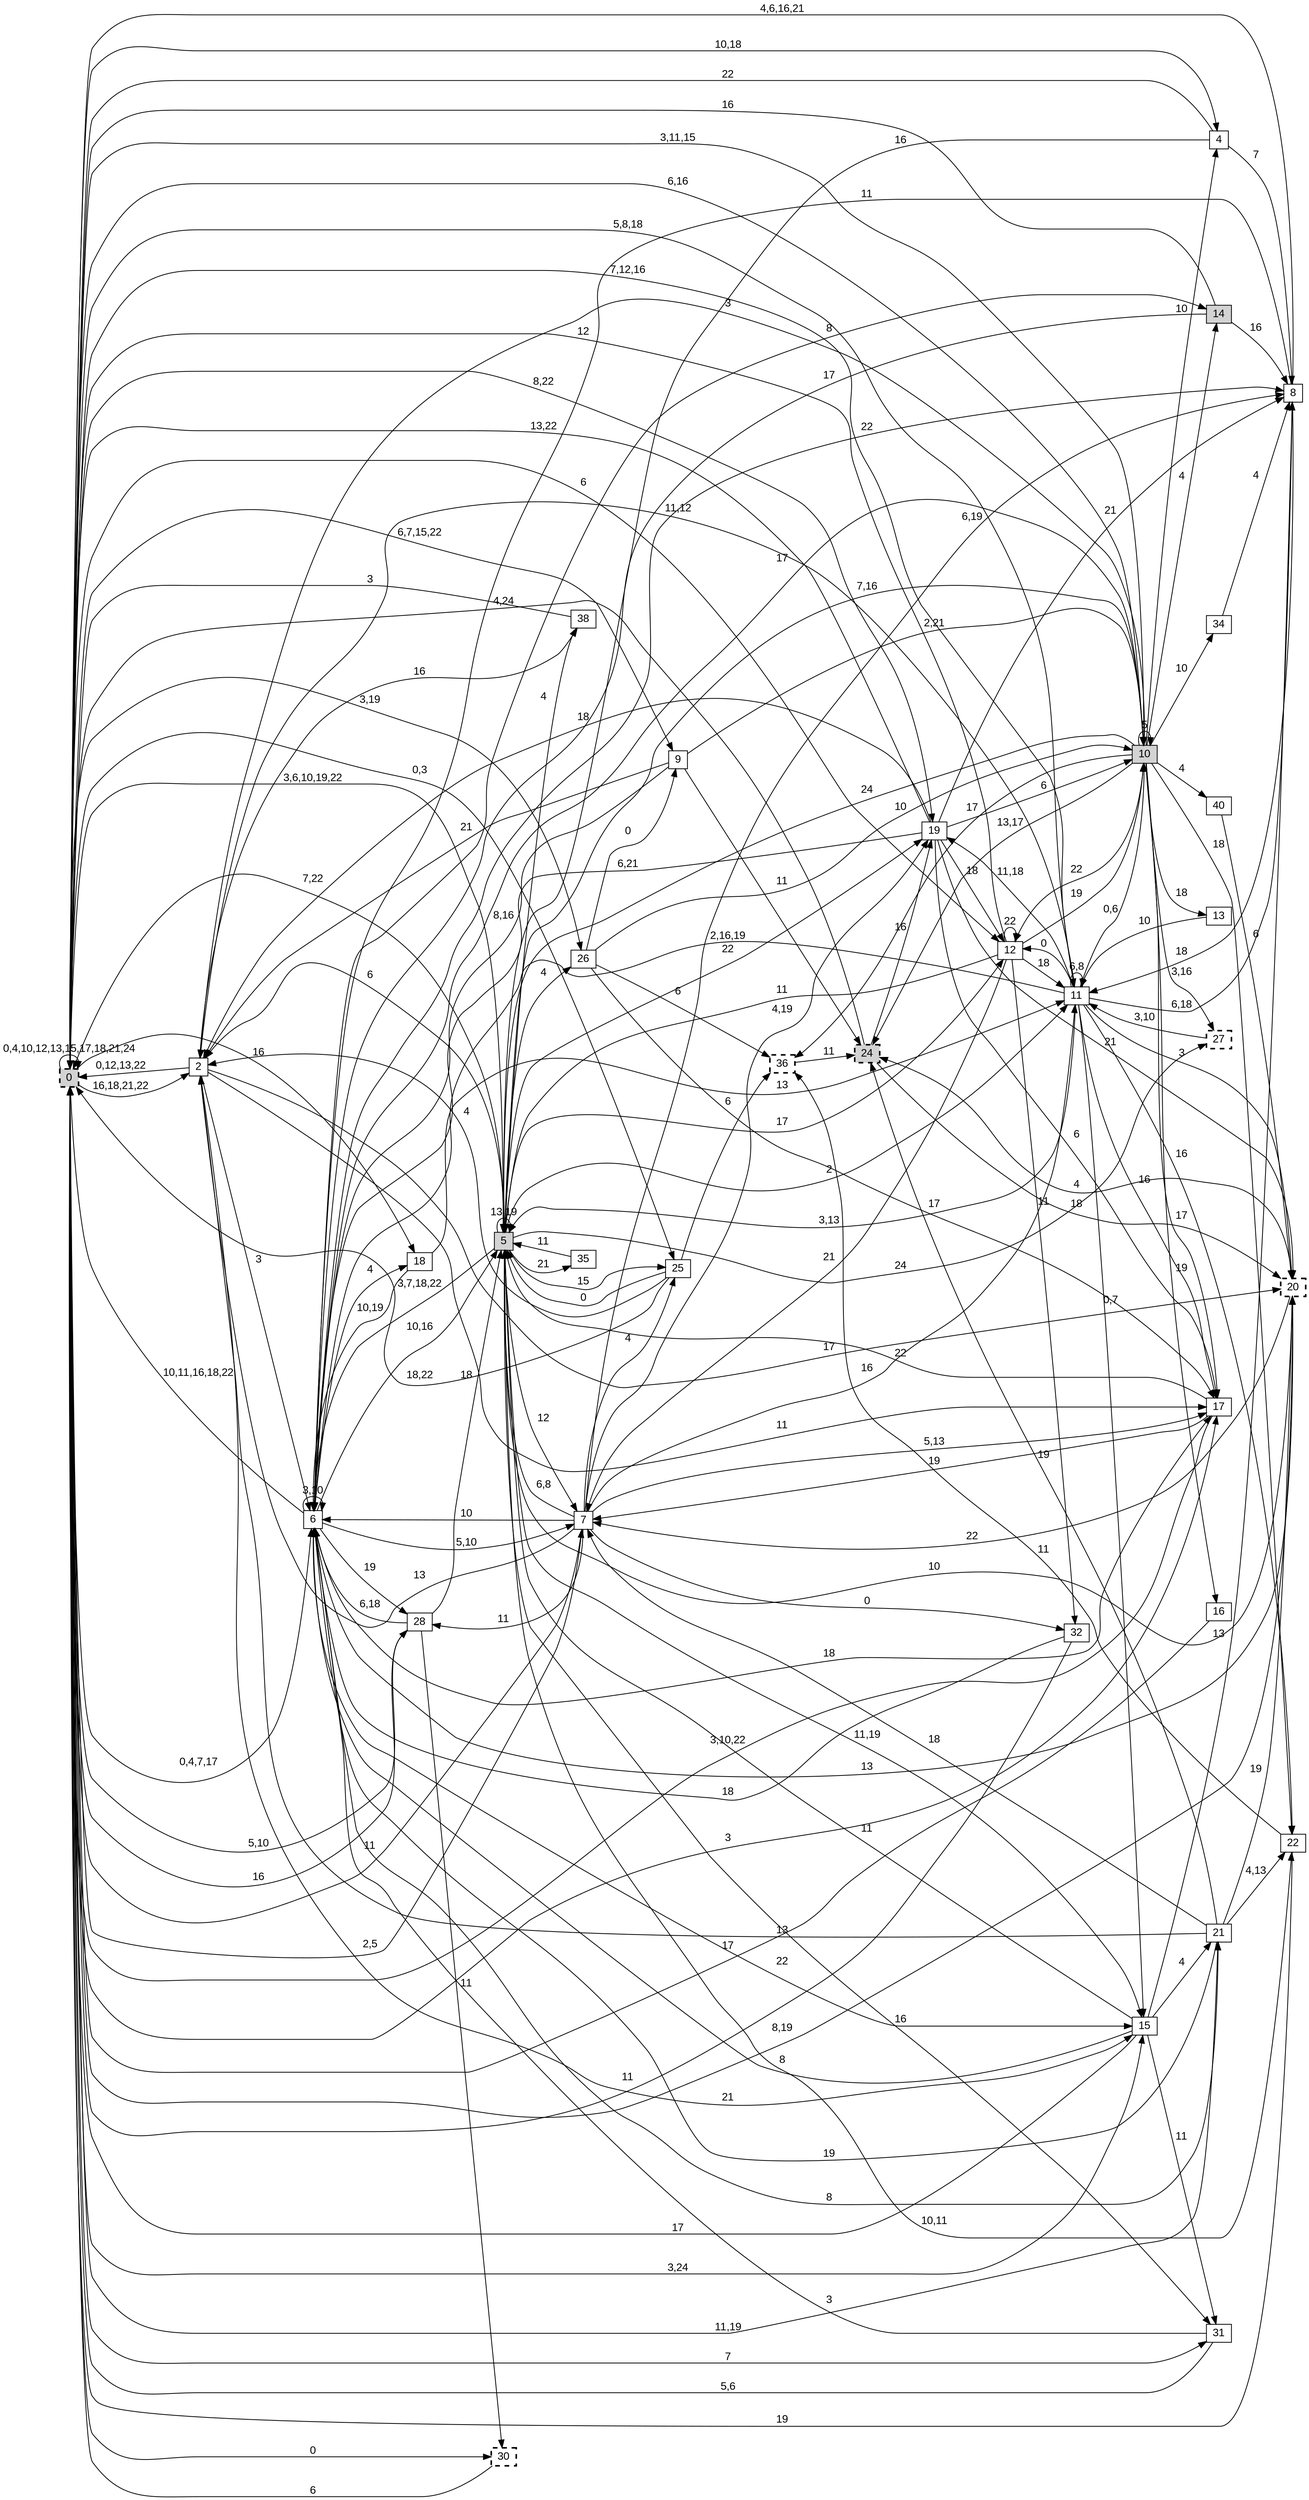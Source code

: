 digraph "NDFA" {
  rankdir=LR
  node [shape=box width=0.1 height=0.1 fontname=Arial]
  edge [fontname=Arial]
/* Estados */
 s0 [label="0" style="filled,bold,dashed"] /* I:1 F:1 D:0 */
 s2 [label="2" ] /* I:0 F:0 D:0 */
 s4 [label="4" ] /* I:0 F:0 D:0 */
 s5 [label="5" style="filled"] /* I:1 F:0 D:0 */
 s6 [label="6" ] /* I:0 F:0 D:0 */
 s7 [label="7" ] /* I:0 F:0 D:0 */
 s8 [label="8" ] /* I:0 F:0 D:0 */
 s9 [label="9" ] /* I:0 F:0 D:0 */
 s10 [label="10" style="filled"] /* I:1 F:0 D:0 */
 s11 [label="11" ] /* I:0 F:0 D:0 */
 s12 [label="12" ] /* I:0 F:0 D:0 */
 s13 [label="13" ] /* I:0 F:0 D:0 */
 s14 [label="14" style="filled"] /* I:1 F:0 D:0 */
 s15 [label="15" ] /* I:0 F:0 D:0 */
 s16 [label="16" ] /* I:0 F:0 D:0 */
 s17 [label="17" ] /* I:0 F:0 D:0 */
 s18 [label="18" ] /* I:0 F:0 D:0 */
 s19 [label="19" ] /* I:0 F:0 D:0 */
 s20 [label="20" style="bold,dashed"] /* I:0 F:1 D:0 */
 s21 [label="21" ] /* I:0 F:0 D:0 */
 s22 [label="22" ] /* I:0 F:0 D:0 */
 s24 [label="24" style="filled,bold,dashed"] /* I:1 F:1 D:0 */
 s25 [label="25" ] /* I:0 F:0 D:0 */
 s26 [label="26" ] /* I:0 F:0 D:0 */
 s27 [label="27" style="bold,dashed"] /* I:0 F:1 D:0 */
 s28 [label="28" ] /* I:0 F:0 D:0 */
 s30 [label="30" style="bold,dashed"] /* I:0 F:1 D:0 */
 s31 [label="31" ] /* I:0 F:0 D:0 */
 s32 [label="32" ] /* I:0 F:0 D:0 */
 s34 [label="34" ] /* I:0 F:0 D:0 */
 s35 [label="35" ] /* I:0 F:0 D:0 */
 s36 [label="36" style="bold,dashed"] /* I:0 F:1 D:0 */
 s38 [label="38" ] /* I:0 F:0 D:0 */
 s40 [label="40" ] /* I:0 F:0 D:0 */
/* Transiciones */
  s0 -> s0 [label="0,4,10,12,13,15,17,18,21,24"]
  s0 -> s2 [label="16,18,21,22"]
  s0 -> s4 [label="10,18"]
  s0 -> s5 [label="3,6,10,19,22"]
  s0 -> s6 [label="0,4,7,17"]
  s0 -> s7 [label="2,5"]
  s0 -> s9 [label="6,7,15,22"]
  s0 -> s10 [label="3,11,15"]
  s0 -> s11 [label="7,12,16"]
  s0 -> s12 [label="6"]
  s0 -> s15 [label="3,24"]
  s0 -> s17 [label="3"]
  s0 -> s18 [label="16"]
  s0 -> s19 [label="8,22"]
  s0 -> s21 [label="11,19"]
  s0 -> s25 [label="0,3"]
  s0 -> s26 [label="3,19"]
  s0 -> s28 [label="16"]
  s0 -> s30 [label="0"]
  s0 -> s31 [label="7"]
  s2 -> s0 [label="0,12,13,22"]
  s2 -> s6 [label="3"]
  s2 -> s15 [label="21"]
  s2 -> s17 [label="11"]
  s2 -> s20 [label="17"]
  s2 -> s38 [label="16"]
  s4 -> s0 [label="22"]
  s4 -> s5 [label="16"]
  s4 -> s8 [label="7"]
  s5 -> s0 [label="7,22"]
  s5 -> s2 [label="6"]
  s5 -> s5 [label="13,19"]
  s5 -> s6 [label="3,7,18,22"]
  s5 -> s7 [label="12"]
  s5 -> s10 [label="7,16"]
  s5 -> s11 [label="2"]
  s5 -> s12 [label="17"]
  s5 -> s15 [label="11,19"]
  s5 -> s19 [label="22"]
  s5 -> s20 [label="10"]
  s5 -> s22 [label="10,11"]
  s5 -> s25 [label="15"]
  s5 -> s26 [label="4"]
  s5 -> s27 [label="24"]
  s5 -> s31 [label="16"]
  s5 -> s35 [label="21"]
  s5 -> s38 [label="4"]
  s6 -> s0 [label="10,11,16,18,22"]
  s6 -> s5 [label="10,16"]
  s6 -> s6 [label="3,10"]
  s6 -> s7 [label="5,10"]
  s6 -> s8 [label="22"]
  s6 -> s10 [label="17"]
  s6 -> s14 [label="8"]
  s6 -> s15 [label="22"]
  s6 -> s17 [label="18"]
  s6 -> s18 [label="4"]
  s6 -> s20 [label="13"]
  s6 -> s21 [label="8"]
  s6 -> s28 [label="19"]
  s7 -> s0 [label="11"]
  s7 -> s2 [label="13"]
  s7 -> s5 [label="6,8"]
  s7 -> s6 [label="10"]
  s7 -> s8 [label="6,19"]
  s7 -> s11 [label="16"]
  s7 -> s17 [label="5,13"]
  s7 -> s19 [label="4,19"]
  s7 -> s25 [label="4"]
  s7 -> s28 [label="11"]
  s7 -> s32 [label="0"]
  s8 -> s0 [label="4,6,16,21"]
  s8 -> s6 [label="11"]
  s8 -> s11 [label="18"]
  s9 -> s2 [label="21"]
  s9 -> s6 [label="8,16"]
  s9 -> s10 [label="2,21"]
  s9 -> s24 [label="11"]
  s10 -> s0 [label="6,16"]
  s10 -> s2 [label="3"]
  s10 -> s4 [label="10"]
  s10 -> s5 [label="24"]
  s10 -> s10 [label="5"]
  s10 -> s12 [label="22"]
  s10 -> s13 [label="18"]
  s10 -> s14 [label="4"]
  s10 -> s16 [label="19"]
  s10 -> s17 [label="17"]
  s10 -> s22 [label="18"]
  s10 -> s24 [label="13,17"]
  s10 -> s27 [label="3,16"]
  s10 -> s34 [label="10"]
  s10 -> s36 [label="17"]
  s10 -> s40 [label="4"]
  s11 -> s0 [label="5,8,18"]
  s11 -> s2 [label="11,12"]
  s11 -> s5 [label="3,13"]
  s11 -> s6 [label="2,16,19"]
  s11 -> s8 [label="6,18"]
  s11 -> s10 [label="0,6"]
  s11 -> s11 [label="6,8"]
  s11 -> s12 [label="0"]
  s11 -> s15 [label="0,7"]
  s11 -> s17 [label="16"]
  s11 -> s19 [label="11,18"]
  s11 -> s20 [label="3"]
  s11 -> s22 [label="16"]
  s12 -> s0 [label="12"]
  s12 -> s5 [label="11"]
  s12 -> s7 [label="21"]
  s12 -> s10 [label="19"]
  s12 -> s11 [label="18"]
  s12 -> s12 [label="22"]
  s12 -> s32 [label="11"]
  s13 -> s11 [label="10"]
  s14 -> s0 [label="16"]
  s14 -> s6 [label="17"]
  s14 -> s8 [label="16"]
  s15 -> s0 [label="17"]
  s15 -> s5 [label="11"]
  s15 -> s6 [label="8"]
  s15 -> s8 [label="13"]
  s15 -> s21 [label="4"]
  s15 -> s31 [label="11"]
  s16 -> s0 [label="17"]
  s17 -> s0 [label="3,10,22"]
  s17 -> s5 [label="22"]
  s17 -> s7 [label="19"]
  s18 -> s6 [label="10,19"]
  s18 -> s11 [label="13"]
  s19 -> s0 [label="13,22"]
  s19 -> s2 [label="18"]
  s19 -> s6 [label="6,21"]
  s19 -> s8 [label="21"]
  s19 -> s10 [label="6"]
  s19 -> s12 [label="18"]
  s19 -> s17 [label="6"]
  s19 -> s20 [label="21"]
  s20 -> s0 [label="8,19"]
  s20 -> s7 [label="22"]
  s20 -> s24 [label="4"]
  s21 -> s2 [label="13"]
  s21 -> s6 [label="19"]
  s21 -> s7 [label="18"]
  s21 -> s20 [label="19"]
  s21 -> s22 [label="4,13"]
  s21 -> s24 [label="19"]
  s22 -> s0 [label="19"]
  s22 -> s36 [label="11"]
  s24 -> s0 [label="4,24"]
  s24 -> s19 [label="16"]
  s24 -> s20 [label="18"]
  s25 -> s0 [label="18,22"]
  s25 -> s2 [label="4"]
  s25 -> s5 [label="0"]
  s25 -> s36 [label="6"]
  s26 -> s9 [label="0"]
  s26 -> s10 [label="10"]
  s26 -> s17 [label="17"]
  s26 -> s36 [label="6"]
  s27 -> s11 [label="3,10"]
  s28 -> s0 [label="5,10"]
  s28 -> s5 [label="18"]
  s28 -> s6 [label="6,18"]
  s28 -> s30 [label="11"]
  s30 -> s0 [label="6"]
  s31 -> s0 [label="5,6"]
  s31 -> s6 [label="3"]
  s32 -> s0 [label="11"]
  s32 -> s6 [label="18"]
  s34 -> s8 [label="4"]
  s35 -> s5 [label="11"]
  s36 -> s24 [label="11"]
  s38 -> s0 [label="3"]
  s40 -> s20 [label="6"]
}
